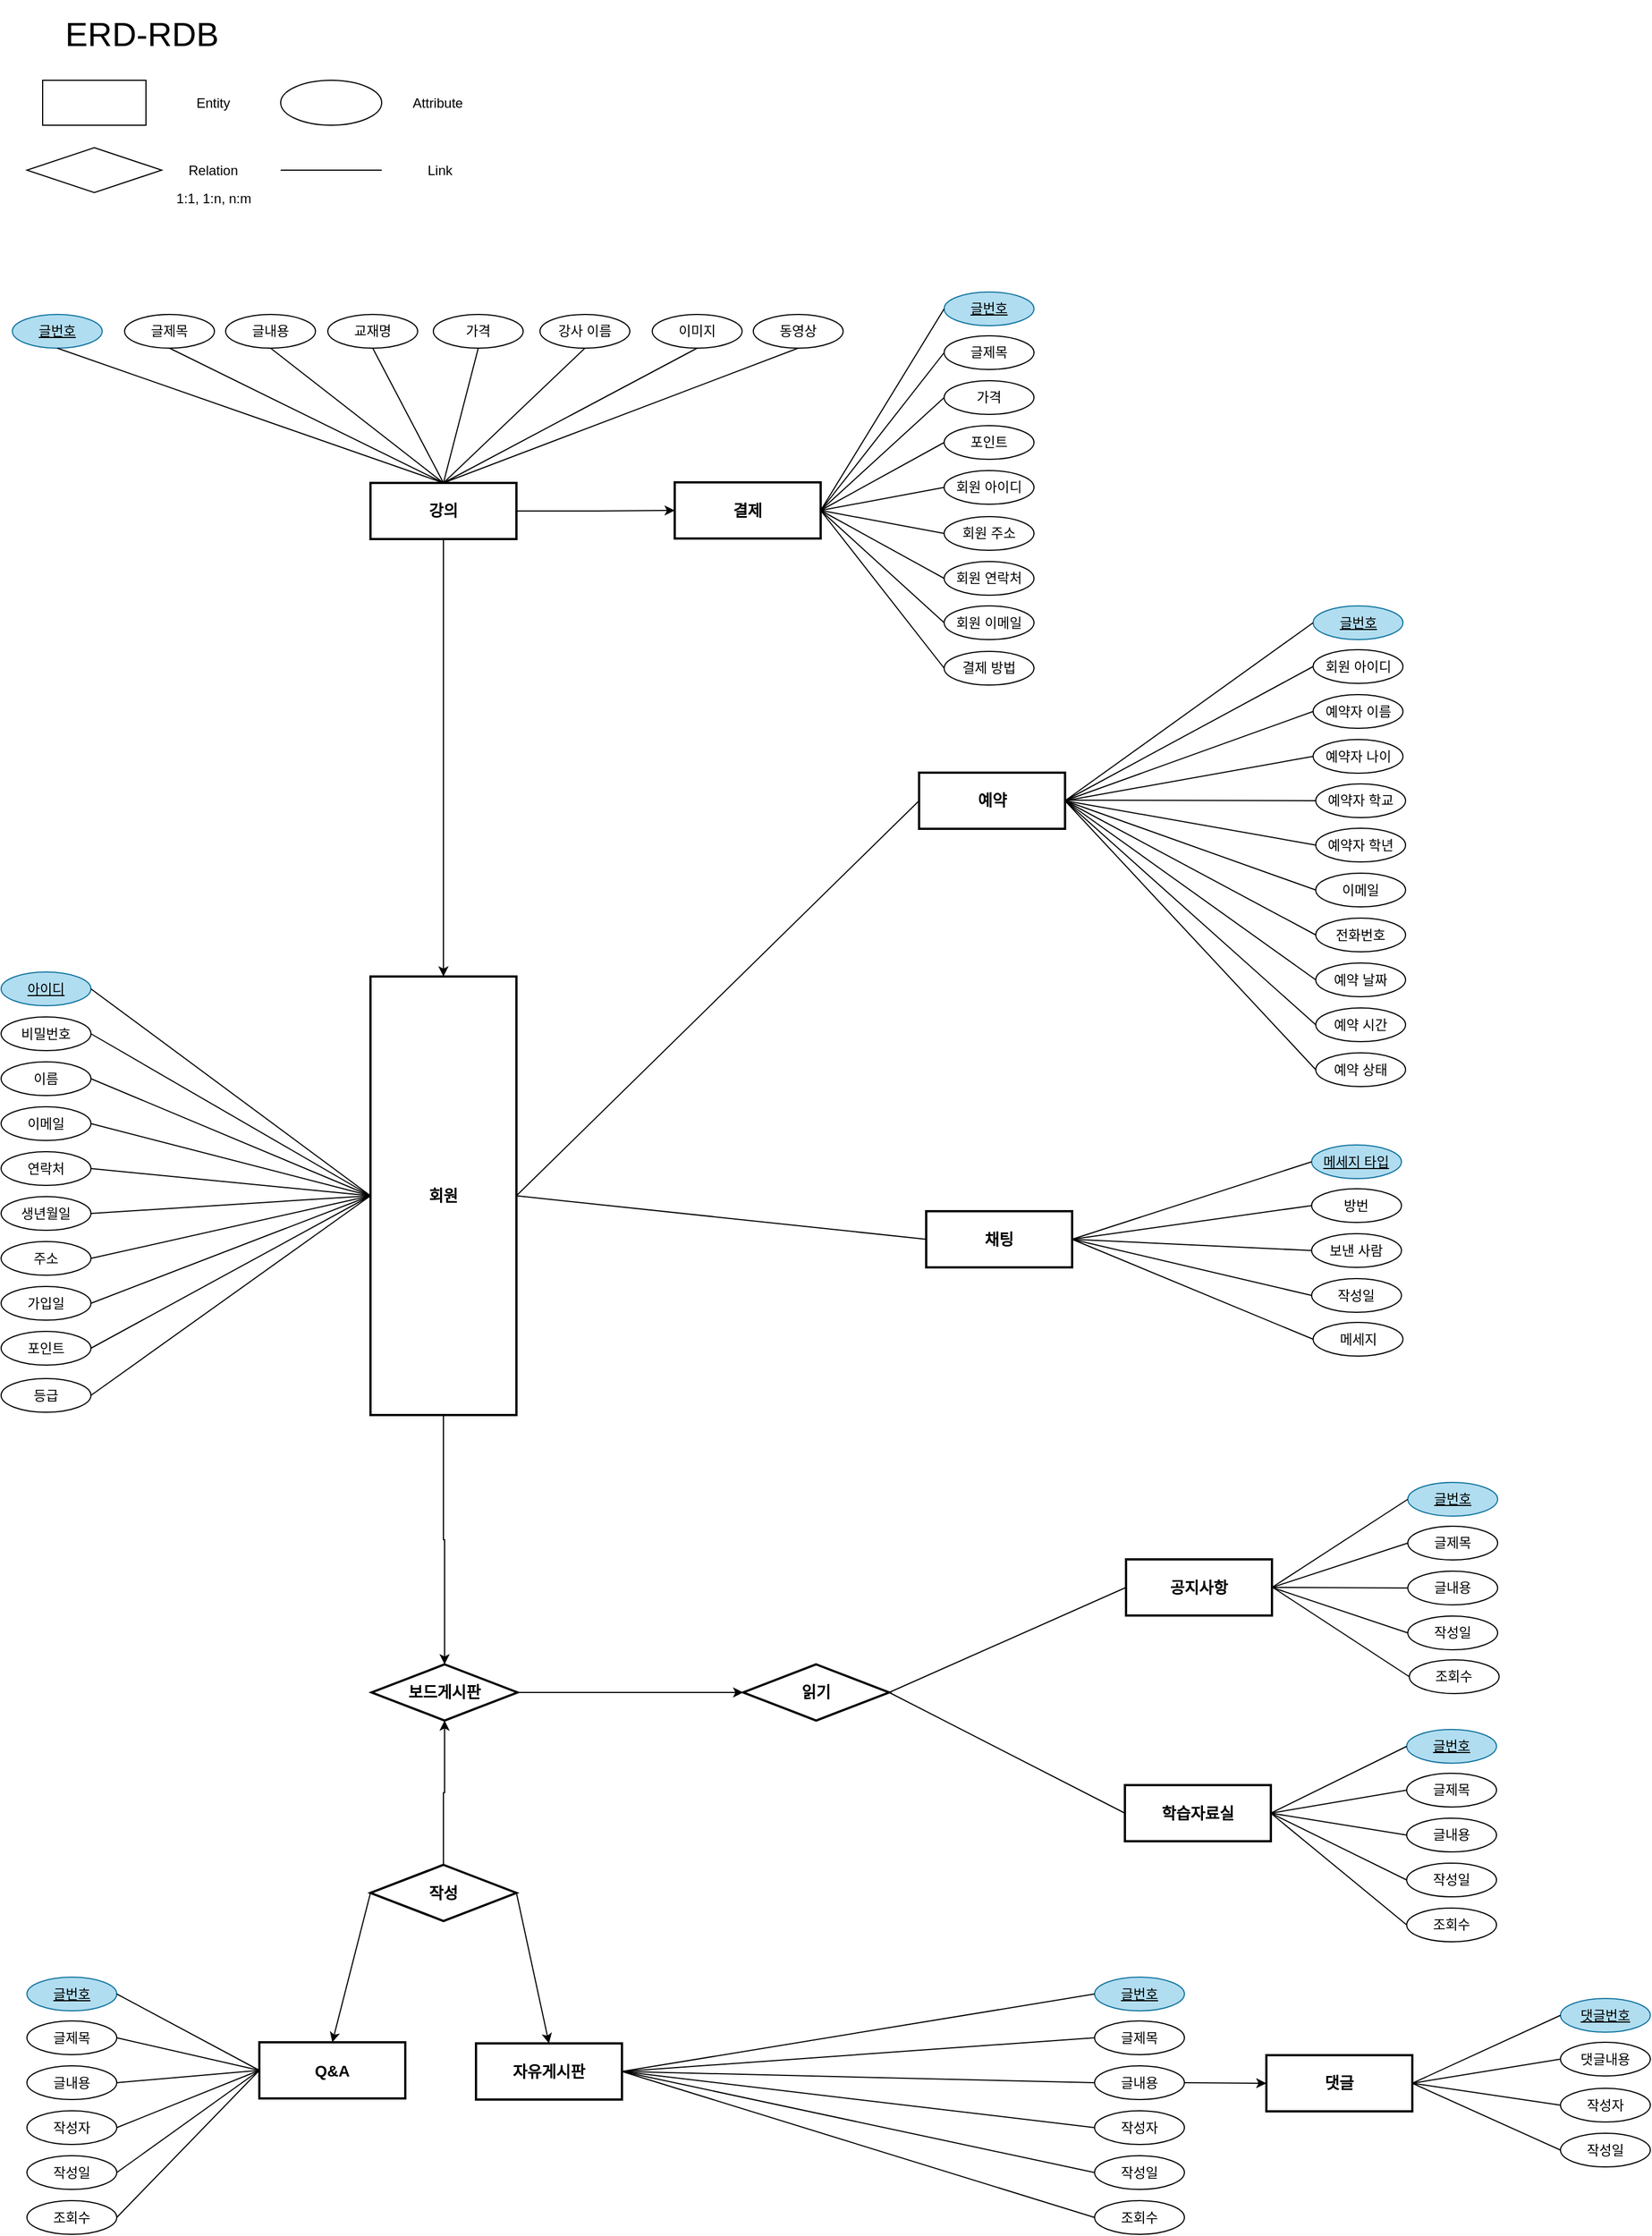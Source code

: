 <mxfile version="22.0.6" type="device">
  <diagram name="페이지-1" id="A_xkYYA6UsEh1Y2IAowk">
    <mxGraphModel dx="5018" dy="1667" grid="1" gridSize="10" guides="1" tooltips="1" connect="1" arrows="1" fold="1" page="1" pageScale="1" pageWidth="827" pageHeight="1169" math="0" shadow="0">
      <root>
        <mxCell id="0" />
        <mxCell id="1" parent="0" />
        <mxCell id="Mj1ySlkvwCl2qYuNJyu4-726" value="&lt;span style=&quot;font-size: 30px;&quot;&gt;ERD-RDB&lt;/span&gt;" style="text;html=1;strokeColor=none;fillColor=none;align=center;verticalAlign=middle;whiteSpace=wrap;rounded=0;fontStyle=0" vertex="1" parent="1">
          <mxGeometry x="-517" y="1110" width="205" height="60" as="geometry" />
        </mxCell>
        <mxCell id="Mj1ySlkvwCl2qYuNJyu4-852" style="edgeStyle=orthogonalEdgeStyle;rounded=0;orthogonalLoop=1;jettySize=auto;html=1;exitX=0.5;exitY=1;exitDx=0;exitDy=0;entryX=0.5;entryY=0;entryDx=0;entryDy=0;" edge="1" parent="1" source="Mj1ySlkvwCl2qYuNJyu4-727" target="Mj1ySlkvwCl2qYuNJyu4-790">
          <mxGeometry relative="1" as="geometry">
            <mxPoint x="-50" y="2160" as="targetPoint" />
          </mxGeometry>
        </mxCell>
        <mxCell id="Mj1ySlkvwCl2qYuNJyu4-727" value="회원" style="rounded=0;whiteSpace=wrap;html=1;fontSize=14;fontStyle=1;strokeWidth=2;" vertex="1" parent="1">
          <mxGeometry x="-211" y="1979.5" width="130" height="390.5" as="geometry" />
        </mxCell>
        <mxCell id="Mj1ySlkvwCl2qYuNJyu4-728" value="" style="rounded=0;whiteSpace=wrap;html=1;" vertex="1" parent="1">
          <mxGeometry x="-503" y="1181.5" width="92" height="40" as="geometry" />
        </mxCell>
        <mxCell id="Mj1ySlkvwCl2qYuNJyu4-729" value="" style="ellipse;whiteSpace=wrap;html=1;" vertex="1" parent="1">
          <mxGeometry x="-291" y="1181.5" width="90" height="40" as="geometry" />
        </mxCell>
        <mxCell id="Mj1ySlkvwCl2qYuNJyu4-730" value="Entity" style="text;html=1;strokeColor=none;fillColor=none;align=center;verticalAlign=middle;whiteSpace=wrap;rounded=0;" vertex="1" parent="1">
          <mxGeometry x="-381" y="1186.5" width="60" height="30" as="geometry" />
        </mxCell>
        <mxCell id="Mj1ySlkvwCl2qYuNJyu4-731" value="Attribute" style="text;html=1;strokeColor=none;fillColor=none;align=center;verticalAlign=middle;whiteSpace=wrap;rounded=0;" vertex="1" parent="1">
          <mxGeometry x="-181.0" y="1186.5" width="60" height="30" as="geometry" />
        </mxCell>
        <mxCell id="Mj1ySlkvwCl2qYuNJyu4-732" value="" style="rhombus;whiteSpace=wrap;html=1;" vertex="1" parent="1">
          <mxGeometry x="-517" y="1241.5" width="120" height="40" as="geometry" />
        </mxCell>
        <mxCell id="Mj1ySlkvwCl2qYuNJyu4-733" value="Relation" style="text;html=1;strokeColor=none;fillColor=none;align=center;verticalAlign=middle;whiteSpace=wrap;rounded=0;" vertex="1" parent="1">
          <mxGeometry x="-381" y="1246.5" width="60" height="30" as="geometry" />
        </mxCell>
        <mxCell id="Mj1ySlkvwCl2qYuNJyu4-734" value="" style="endArrow=none;html=1;rounded=0;" edge="1" parent="1">
          <mxGeometry width="50" height="50" relative="1" as="geometry">
            <mxPoint x="-291" y="1261.5" as="sourcePoint" />
            <mxPoint x="-201.0" y="1261.5" as="targetPoint" />
          </mxGeometry>
        </mxCell>
        <mxCell id="Mj1ySlkvwCl2qYuNJyu4-735" value="Link" style="text;html=1;strokeColor=none;fillColor=none;align=center;verticalAlign=middle;whiteSpace=wrap;rounded=0;" vertex="1" parent="1">
          <mxGeometry x="-179.0" y="1246.5" width="60" height="30" as="geometry" />
        </mxCell>
        <mxCell id="Mj1ySlkvwCl2qYuNJyu4-736" value="아이디" style="ellipse;whiteSpace=wrap;html=1;fontStyle=4;labelBackgroundColor=none;fillColor=#b1ddf0;strokeColor=#10739e;" vertex="1" parent="1">
          <mxGeometry x="-540" y="1975.5" width="80" height="30" as="geometry" />
        </mxCell>
        <mxCell id="Mj1ySlkvwCl2qYuNJyu4-737" value="비밀번호" style="ellipse;whiteSpace=wrap;html=1;" vertex="1" parent="1">
          <mxGeometry x="-540" y="2015.5" width="80" height="30" as="geometry" />
        </mxCell>
        <mxCell id="Mj1ySlkvwCl2qYuNJyu4-738" value="" style="endArrow=none;html=1;rounded=0;exitX=1;exitY=0.5;exitDx=0;exitDy=0;entryX=0;entryY=0.5;entryDx=0;entryDy=0;" edge="1" parent="1" source="Mj1ySlkvwCl2qYuNJyu4-736" target="Mj1ySlkvwCl2qYuNJyu4-727">
          <mxGeometry width="50" height="50" relative="1" as="geometry">
            <mxPoint x="36.27" y="2159.5" as="sourcePoint" />
            <mxPoint x="-93.73" y="2119.5" as="targetPoint" />
          </mxGeometry>
        </mxCell>
        <mxCell id="Mj1ySlkvwCl2qYuNJyu4-739" value="" style="endArrow=none;html=1;rounded=0;exitX=1;exitY=0.5;exitDx=0;exitDy=0;entryX=0;entryY=0.5;entryDx=0;entryDy=0;" edge="1" parent="1" source="Mj1ySlkvwCl2qYuNJyu4-737" target="Mj1ySlkvwCl2qYuNJyu4-727">
          <mxGeometry width="50" height="50" relative="1" as="geometry">
            <mxPoint x="-264.73" y="2209.5" as="sourcePoint" />
            <mxPoint x="-95.0" y="1889.5" as="targetPoint" />
          </mxGeometry>
        </mxCell>
        <mxCell id="Mj1ySlkvwCl2qYuNJyu4-740" value="" style="endArrow=none;html=1;rounded=0;exitX=1;exitY=0.5;exitDx=0;exitDy=0;entryX=0;entryY=0.5;entryDx=0;entryDy=0;" edge="1" parent="1" source="Mj1ySlkvwCl2qYuNJyu4-751" target="Mj1ySlkvwCl2qYuNJyu4-727">
          <mxGeometry width="50" height="50" relative="1" as="geometry">
            <mxPoint x="-455" y="1949.5" as="sourcePoint" />
            <mxPoint x="-185.0" y="1979.5" as="targetPoint" />
          </mxGeometry>
        </mxCell>
        <mxCell id="Mj1ySlkvwCl2qYuNJyu4-741" value="" style="endArrow=none;html=1;rounded=0;exitX=1;exitY=0.5;exitDx=0;exitDy=0;entryX=0;entryY=0.5;entryDx=0;entryDy=0;" edge="1" parent="1" source="Mj1ySlkvwCl2qYuNJyu4-750" target="Mj1ySlkvwCl2qYuNJyu4-727">
          <mxGeometry width="50" height="50" relative="1" as="geometry">
            <mxPoint x="-455" y="1909.5" as="sourcePoint" />
            <mxPoint x="-215" y="2039.5" as="targetPoint" />
          </mxGeometry>
        </mxCell>
        <mxCell id="Mj1ySlkvwCl2qYuNJyu4-742" value="" style="endArrow=none;html=1;rounded=0;exitX=1;exitY=0.5;exitDx=0;exitDy=0;entryX=0;entryY=0.5;entryDx=0;entryDy=0;" edge="1" parent="1" source="Mj1ySlkvwCl2qYuNJyu4-752" target="Mj1ySlkvwCl2qYuNJyu4-727">
          <mxGeometry width="50" height="50" relative="1" as="geometry">
            <mxPoint x="-452.88" y="1995.54" as="sourcePoint" />
            <mxPoint x="-94.0" y="2119.5" as="targetPoint" />
          </mxGeometry>
        </mxCell>
        <mxCell id="Mj1ySlkvwCl2qYuNJyu4-747" value="1:1, 1:n, n:m" style="text;html=1;align=center;verticalAlign=middle;resizable=0;points=[];autosize=1;strokeColor=none;fillColor=none;" vertex="1" parent="1">
          <mxGeometry x="-396" y="1271.5" width="90" height="30" as="geometry" />
        </mxCell>
        <mxCell id="Mj1ySlkvwCl2qYuNJyu4-749" value="공지사항" style="rounded=0;whiteSpace=wrap;html=1;fontSize=14;fontStyle=1;strokeWidth=2;" vertex="1" parent="1">
          <mxGeometry x="462.0" y="2498.5" width="130" height="50" as="geometry" />
        </mxCell>
        <mxCell id="Mj1ySlkvwCl2qYuNJyu4-750" value="이름" style="ellipse;whiteSpace=wrap;html=1;" vertex="1" parent="1">
          <mxGeometry x="-540" y="2055.5" width="80" height="30" as="geometry" />
        </mxCell>
        <mxCell id="Mj1ySlkvwCl2qYuNJyu4-751" value="이메일" style="ellipse;whiteSpace=wrap;html=1;" vertex="1" parent="1">
          <mxGeometry x="-540" y="2095.5" width="80" height="30" as="geometry" />
        </mxCell>
        <mxCell id="Mj1ySlkvwCl2qYuNJyu4-752" value="연락처" style="ellipse;whiteSpace=wrap;html=1;" vertex="1" parent="1">
          <mxGeometry x="-540" y="2135.5" width="80" height="30" as="geometry" />
        </mxCell>
        <mxCell id="Mj1ySlkvwCl2qYuNJyu4-753" value="생년월일" style="ellipse;whiteSpace=wrap;html=1;" vertex="1" parent="1">
          <mxGeometry x="-540" y="2175.5" width="80" height="30" as="geometry" />
        </mxCell>
        <mxCell id="Mj1ySlkvwCl2qYuNJyu4-754" value="주소" style="ellipse;whiteSpace=wrap;html=1;" vertex="1" parent="1">
          <mxGeometry x="-540" y="2215.5" width="80" height="30" as="geometry" />
        </mxCell>
        <mxCell id="Mj1ySlkvwCl2qYuNJyu4-755" value="가입일" style="ellipse;whiteSpace=wrap;html=1;" vertex="1" parent="1">
          <mxGeometry x="-540" y="2255.5" width="80" height="30" as="geometry" />
        </mxCell>
        <mxCell id="Mj1ySlkvwCl2qYuNJyu4-756" value="포인트" style="ellipse;whiteSpace=wrap;html=1;" vertex="1" parent="1">
          <mxGeometry x="-540" y="2295.5" width="80" height="30" as="geometry" />
        </mxCell>
        <mxCell id="Mj1ySlkvwCl2qYuNJyu4-757" value="등급" style="ellipse;whiteSpace=wrap;html=1;" vertex="1" parent="1">
          <mxGeometry x="-540" y="2337.5" width="80" height="30" as="geometry" />
        </mxCell>
        <mxCell id="Mj1ySlkvwCl2qYuNJyu4-758" value="" style="endArrow=none;html=1;rounded=0;exitX=1;exitY=0.5;exitDx=0;exitDy=0;entryX=0;entryY=0.5;entryDx=0;entryDy=0;" edge="1" parent="1" source="Mj1ySlkvwCl2qYuNJyu4-753" target="Mj1ySlkvwCl2qYuNJyu4-727">
          <mxGeometry width="50" height="50" relative="1" as="geometry">
            <mxPoint x="-405" y="1994.5" as="sourcePoint" />
            <mxPoint x="-265" y="2079.5" as="targetPoint" />
          </mxGeometry>
        </mxCell>
        <mxCell id="Mj1ySlkvwCl2qYuNJyu4-759" value="" style="endArrow=none;html=1;rounded=0;exitX=1;exitY=0.5;exitDx=0;exitDy=0;entryX=0;entryY=0.5;entryDx=0;entryDy=0;" edge="1" parent="1" source="Mj1ySlkvwCl2qYuNJyu4-754" target="Mj1ySlkvwCl2qYuNJyu4-727">
          <mxGeometry width="50" height="50" relative="1" as="geometry">
            <mxPoint x="-405" y="2034.5" as="sourcePoint" />
            <mxPoint x="-235" y="2059.5" as="targetPoint" />
          </mxGeometry>
        </mxCell>
        <mxCell id="Mj1ySlkvwCl2qYuNJyu4-760" value="" style="endArrow=none;html=1;rounded=0;exitX=1;exitY=0.5;exitDx=0;exitDy=0;entryX=0;entryY=0.5;entryDx=0;entryDy=0;" edge="1" parent="1" source="Mj1ySlkvwCl2qYuNJyu4-755" target="Mj1ySlkvwCl2qYuNJyu4-727">
          <mxGeometry width="50" height="50" relative="1" as="geometry">
            <mxPoint x="-405" y="2116.5" as="sourcePoint" />
            <mxPoint x="-207.0" y="2054.5" as="targetPoint" />
          </mxGeometry>
        </mxCell>
        <mxCell id="Mj1ySlkvwCl2qYuNJyu4-761" value="" style="endArrow=none;html=1;rounded=0;exitX=1;exitY=0.5;exitDx=0;exitDy=0;entryX=0;entryY=0.5;entryDx=0;entryDy=0;" edge="1" parent="1" source="Mj1ySlkvwCl2qYuNJyu4-756" target="Mj1ySlkvwCl2qYuNJyu4-727">
          <mxGeometry width="50" height="50" relative="1" as="geometry">
            <mxPoint x="-405" y="2154.5" as="sourcePoint" />
            <mxPoint x="-235" y="2089.5" as="targetPoint" />
          </mxGeometry>
        </mxCell>
        <mxCell id="Mj1ySlkvwCl2qYuNJyu4-762" value="" style="endArrow=none;html=1;rounded=0;exitX=1;exitY=0.5;exitDx=0;exitDy=0;entryX=0;entryY=0.5;entryDx=0;entryDy=0;" edge="1" parent="1" source="Mj1ySlkvwCl2qYuNJyu4-757" target="Mj1ySlkvwCl2qYuNJyu4-727">
          <mxGeometry width="50" height="50" relative="1" as="geometry">
            <mxPoint x="-405" y="2194.5" as="sourcePoint" />
            <mxPoint x="-187.0" y="2074.5" as="targetPoint" />
          </mxGeometry>
        </mxCell>
        <mxCell id="Mj1ySlkvwCl2qYuNJyu4-772" value="글번호" style="ellipse;whiteSpace=wrap;html=1;fillColor=#b1ddf0;strokeColor=#10739e;fontStyle=4;" vertex="1" parent="1">
          <mxGeometry x="713.0" y="2430" width="80" height="30" as="geometry" />
        </mxCell>
        <mxCell id="Mj1ySlkvwCl2qYuNJyu4-773" value="글제목" style="ellipse;whiteSpace=wrap;html=1;" vertex="1" parent="1">
          <mxGeometry x="713.0" y="2469" width="80" height="30" as="geometry" />
        </mxCell>
        <mxCell id="Mj1ySlkvwCl2qYuNJyu4-774" value="글내용" style="ellipse;whiteSpace=wrap;html=1;" vertex="1" parent="1">
          <mxGeometry x="713.0" y="2509" width="80" height="30" as="geometry" />
        </mxCell>
        <mxCell id="Mj1ySlkvwCl2qYuNJyu4-775" value="작성일" style="ellipse;whiteSpace=wrap;html=1;" vertex="1" parent="1">
          <mxGeometry x="713.0" y="2549" width="80" height="30" as="geometry" />
        </mxCell>
        <mxCell id="Mj1ySlkvwCl2qYuNJyu4-777" value="자유게시판" style="rounded=0;whiteSpace=wrap;html=1;fontSize=14;fontStyle=1;strokeWidth=2;" vertex="1" parent="1">
          <mxGeometry x="-117.0" y="2929.5" width="130" height="50" as="geometry" />
        </mxCell>
        <mxCell id="Mj1ySlkvwCl2qYuNJyu4-778" value="글번호" style="ellipse;whiteSpace=wrap;html=1;fillColor=#b1ddf0;strokeColor=#10739e;fontStyle=4;" vertex="1" parent="1">
          <mxGeometry x="434.0" y="2870.5" width="80" height="30" as="geometry" />
        </mxCell>
        <mxCell id="Mj1ySlkvwCl2qYuNJyu4-779" value="글제목" style="ellipse;whiteSpace=wrap;html=1;" vertex="1" parent="1">
          <mxGeometry x="434.0" y="2909.5" width="80" height="30" as="geometry" />
        </mxCell>
        <mxCell id="Mj1ySlkvwCl2qYuNJyu4-780" value="글내용" style="ellipse;whiteSpace=wrap;html=1;" vertex="1" parent="1">
          <mxGeometry x="434.0" y="2949.5" width="80" height="30" as="geometry" />
        </mxCell>
        <mxCell id="Mj1ySlkvwCl2qYuNJyu4-781" value="작성자" style="ellipse;whiteSpace=wrap;html=1;" vertex="1" parent="1">
          <mxGeometry x="434.0" y="2989.5" width="80" height="30" as="geometry" />
        </mxCell>
        <mxCell id="Mj1ySlkvwCl2qYuNJyu4-782" value="작성일" style="ellipse;whiteSpace=wrap;html=1;" vertex="1" parent="1">
          <mxGeometry x="434.0" y="3029.5" width="80" height="30" as="geometry" />
        </mxCell>
        <mxCell id="Mj1ySlkvwCl2qYuNJyu4-783" value="조회수" style="ellipse;whiteSpace=wrap;html=1;" vertex="1" parent="1">
          <mxGeometry x="434.0" y="3069.5" width="80" height="30" as="geometry" />
        </mxCell>
        <mxCell id="Mj1ySlkvwCl2qYuNJyu4-784" value="" style="endArrow=none;html=1;rounded=0;exitX=0;exitY=0.5;exitDx=0;exitDy=0;entryX=1;entryY=0.5;entryDx=0;entryDy=0;" edge="1" parent="1" source="Mj1ySlkvwCl2qYuNJyu4-778" target="Mj1ySlkvwCl2qYuNJyu4-777">
          <mxGeometry width="50" height="50" relative="1" as="geometry">
            <mxPoint x="497.5" y="3012.5" as="sourcePoint" />
            <mxPoint x="341.5" y="2932.5" as="targetPoint" />
          </mxGeometry>
        </mxCell>
        <mxCell id="Mj1ySlkvwCl2qYuNJyu4-785" value="" style="endArrow=none;html=1;rounded=0;exitX=0;exitY=0.5;exitDx=0;exitDy=0;entryX=1;entryY=0.5;entryDx=0;entryDy=0;" edge="1" parent="1" source="Mj1ySlkvwCl2qYuNJyu4-779" target="Mj1ySlkvwCl2qYuNJyu4-777">
          <mxGeometry width="50" height="50" relative="1" as="geometry">
            <mxPoint x="497.5" y="3126.5" as="sourcePoint" />
            <mxPoint x="403.5" y="3242.5" as="targetPoint" />
          </mxGeometry>
        </mxCell>
        <mxCell id="Mj1ySlkvwCl2qYuNJyu4-786" value="" style="endArrow=none;html=1;rounded=0;exitX=0;exitY=0.5;exitDx=0;exitDy=0;entryX=1;entryY=0.5;entryDx=0;entryDy=0;" edge="1" parent="1" source="Mj1ySlkvwCl2qYuNJyu4-780" target="Mj1ySlkvwCl2qYuNJyu4-777">
          <mxGeometry width="50" height="50" relative="1" as="geometry">
            <mxPoint x="497.5" y="3165.5" as="sourcePoint" />
            <mxPoint x="393.5" y="3222.5" as="targetPoint" />
          </mxGeometry>
        </mxCell>
        <mxCell id="Mj1ySlkvwCl2qYuNJyu4-787" value="" style="endArrow=none;html=1;rounded=0;exitX=0;exitY=0.5;exitDx=0;exitDy=0;entryX=1;entryY=0.5;entryDx=0;entryDy=0;" edge="1" parent="1" source="Mj1ySlkvwCl2qYuNJyu4-781" target="Mj1ySlkvwCl2qYuNJyu4-777">
          <mxGeometry width="50" height="50" relative="1" as="geometry">
            <mxPoint x="497.5" y="3205.5" as="sourcePoint" />
            <mxPoint x="389.5" y="3226.5" as="targetPoint" />
          </mxGeometry>
        </mxCell>
        <mxCell id="Mj1ySlkvwCl2qYuNJyu4-788" value="" style="endArrow=none;html=1;rounded=0;exitX=0;exitY=0.5;exitDx=0;exitDy=0;entryX=1;entryY=0.5;entryDx=0;entryDy=0;" edge="1" parent="1" source="Mj1ySlkvwCl2qYuNJyu4-782" target="Mj1ySlkvwCl2qYuNJyu4-777">
          <mxGeometry width="50" height="50" relative="1" as="geometry">
            <mxPoint x="497.5" y="3245.5" as="sourcePoint" />
            <mxPoint x="413.5" y="3242.5" as="targetPoint" />
          </mxGeometry>
        </mxCell>
        <mxCell id="Mj1ySlkvwCl2qYuNJyu4-789" value="" style="endArrow=none;html=1;rounded=0;exitX=0;exitY=0.5;exitDx=0;exitDy=0;entryX=1;entryY=0.5;entryDx=0;entryDy=0;" edge="1" parent="1" source="Mj1ySlkvwCl2qYuNJyu4-783" target="Mj1ySlkvwCl2qYuNJyu4-777">
          <mxGeometry width="50" height="50" relative="1" as="geometry">
            <mxPoint x="497.5" y="3285.5" as="sourcePoint" />
            <mxPoint x="389.5" y="3262.5" as="targetPoint" />
          </mxGeometry>
        </mxCell>
        <mxCell id="Mj1ySlkvwCl2qYuNJyu4-859" style="edgeStyle=orthogonalEdgeStyle;rounded=0;orthogonalLoop=1;jettySize=auto;html=1;exitX=1;exitY=0.5;exitDx=0;exitDy=0;entryX=0;entryY=0.5;entryDx=0;entryDy=0;" edge="1" parent="1" source="Mj1ySlkvwCl2qYuNJyu4-790" target="Mj1ySlkvwCl2qYuNJyu4-854">
          <mxGeometry relative="1" as="geometry" />
        </mxCell>
        <mxCell id="Mj1ySlkvwCl2qYuNJyu4-790" value="보드게시판" style="rhombus;whiteSpace=wrap;html=1;fontSize=14;fontStyle=1;strokeWidth=2;" vertex="1" parent="1">
          <mxGeometry x="-210.0" y="2592" width="130" height="50" as="geometry" />
        </mxCell>
        <mxCell id="Mj1ySlkvwCl2qYuNJyu4-791" value="" style="endArrow=none;html=1;rounded=0;exitX=0;exitY=0.5;exitDx=0;exitDy=0;entryX=1;entryY=0.5;entryDx=0;entryDy=0;" edge="1" parent="1" source="Mj1ySlkvwCl2qYuNJyu4-772" target="Mj1ySlkvwCl2qYuNJyu4-749">
          <mxGeometry width="50" height="50" relative="1" as="geometry">
            <mxPoint x="498.0" y="2403.5" as="sourcePoint" />
            <mxPoint x="634.0" y="2483.5" as="targetPoint" />
          </mxGeometry>
        </mxCell>
        <mxCell id="Mj1ySlkvwCl2qYuNJyu4-792" value="" style="endArrow=none;html=1;rounded=0;exitX=0;exitY=0.5;exitDx=0;exitDy=0;entryX=1;entryY=0.5;entryDx=0;entryDy=0;" edge="1" parent="1" source="Mj1ySlkvwCl2qYuNJyu4-773" target="Mj1ySlkvwCl2qYuNJyu4-749">
          <mxGeometry width="50" height="50" relative="1" as="geometry">
            <mxPoint x="723.0" y="2474.5" as="sourcePoint" />
            <mxPoint x="624.0" y="2533.5" as="targetPoint" />
          </mxGeometry>
        </mxCell>
        <mxCell id="Mj1ySlkvwCl2qYuNJyu4-793" value="" style="endArrow=none;html=1;rounded=0;exitX=0;exitY=0.5;exitDx=0;exitDy=0;entryX=1;entryY=0.5;entryDx=0;entryDy=0;" edge="1" parent="1" source="Mj1ySlkvwCl2qYuNJyu4-774" target="Mj1ySlkvwCl2qYuNJyu4-749">
          <mxGeometry width="50" height="50" relative="1" as="geometry">
            <mxPoint x="723.0" y="2513.5" as="sourcePoint" />
            <mxPoint x="602.0" y="2533.5" as="targetPoint" />
          </mxGeometry>
        </mxCell>
        <mxCell id="Mj1ySlkvwCl2qYuNJyu4-794" value="" style="endArrow=none;html=1;rounded=0;exitX=0;exitY=0.5;exitDx=0;exitDy=0;entryX=1;entryY=0.5;entryDx=0;entryDy=0;" edge="1" parent="1" source="Mj1ySlkvwCl2qYuNJyu4-775" target="Mj1ySlkvwCl2qYuNJyu4-749">
          <mxGeometry width="50" height="50" relative="1" as="geometry">
            <mxPoint x="723.0" y="2553.5" as="sourcePoint" />
            <mxPoint x="602.0" y="2533.5" as="targetPoint" />
          </mxGeometry>
        </mxCell>
        <mxCell id="Mj1ySlkvwCl2qYuNJyu4-795" value="글번호" style="ellipse;whiteSpace=wrap;html=1;fillColor=#b1ddf0;strokeColor=#10739e;fontStyle=4;" vertex="1" parent="1">
          <mxGeometry x="-517" y="2870.5" width="80" height="30" as="geometry" />
        </mxCell>
        <mxCell id="Mj1ySlkvwCl2qYuNJyu4-796" value="" style="endArrow=none;html=1;rounded=0;exitX=1;exitY=0.5;exitDx=0;exitDy=0;entryX=0;entryY=0.5;entryDx=0;entryDy=0;" edge="1" parent="1" source="Mj1ySlkvwCl2qYuNJyu4-795" target="Mj1ySlkvwCl2qYuNJyu4-816">
          <mxGeometry width="50" height="50" relative="1" as="geometry">
            <mxPoint x="-72.23" y="2906.5" as="sourcePoint" />
            <mxPoint x="-312" y="2990" as="targetPoint" />
          </mxGeometry>
        </mxCell>
        <mxCell id="Mj1ySlkvwCl2qYuNJyu4-797" value="" style="endArrow=none;html=1;rounded=0;exitX=1;exitY=0.5;exitDx=0;exitDy=0;entryX=0;entryY=0.5;entryDx=0;entryDy=0;" edge="1" parent="1" source="Mj1ySlkvwCl2qYuNJyu4-801" target="Mj1ySlkvwCl2qYuNJyu4-816">
          <mxGeometry width="50" height="50" relative="1" as="geometry">
            <mxPoint x="-551" y="2693.5" as="sourcePoint" />
            <mxPoint x="-312" y="2990" as="targetPoint" />
          </mxGeometry>
        </mxCell>
        <mxCell id="Mj1ySlkvwCl2qYuNJyu4-798" value="" style="endArrow=none;html=1;rounded=0;exitX=1;exitY=0.5;exitDx=0;exitDy=0;entryX=0;entryY=0.5;entryDx=0;entryDy=0;" edge="1" parent="1" source="Mj1ySlkvwCl2qYuNJyu4-805" target="Mj1ySlkvwCl2qYuNJyu4-816">
          <mxGeometry width="50" height="50" relative="1" as="geometry">
            <mxPoint x="-551" y="2773.5" as="sourcePoint" />
            <mxPoint x="-312" y="2990" as="targetPoint" />
          </mxGeometry>
        </mxCell>
        <mxCell id="Mj1ySlkvwCl2qYuNJyu4-799" value="" style="endArrow=none;html=1;rounded=0;exitX=1;exitY=0.5;exitDx=0;exitDy=0;entryX=0;entryY=0.5;entryDx=0;entryDy=0;" edge="1" parent="1" source="Mj1ySlkvwCl2qYuNJyu4-803" target="Mj1ySlkvwCl2qYuNJyu4-816">
          <mxGeometry width="50" height="50" relative="1" as="geometry">
            <mxPoint x="-551" y="2736.5" as="sourcePoint" />
            <mxPoint x="-312" y="2990" as="targetPoint" />
          </mxGeometry>
        </mxCell>
        <mxCell id="Mj1ySlkvwCl2qYuNJyu4-800" value="" style="endArrow=none;html=1;rounded=0;exitX=0.5;exitY=0;exitDx=0;exitDy=0;" edge="1" parent="1" target="Mj1ySlkvwCl2qYuNJyu4-801">
          <mxGeometry width="50" height="50" relative="1" as="geometry">
            <mxPoint x="-478" y="2919.5" as="sourcePoint" />
            <mxPoint x="-129.23" y="3092.5" as="targetPoint" />
          </mxGeometry>
        </mxCell>
        <mxCell id="Mj1ySlkvwCl2qYuNJyu4-801" value="글제목" style="ellipse;whiteSpace=wrap;html=1;" vertex="1" parent="1">
          <mxGeometry x="-517" y="2909.5" width="80" height="30" as="geometry" />
        </mxCell>
        <mxCell id="Mj1ySlkvwCl2qYuNJyu4-802" value="" style="endArrow=none;html=1;rounded=0;exitX=0.5;exitY=0;exitDx=0;exitDy=0;" edge="1" parent="1" target="Mj1ySlkvwCl2qYuNJyu4-803">
          <mxGeometry width="50" height="50" relative="1" as="geometry">
            <mxPoint x="-478" y="2962.5" as="sourcePoint" />
            <mxPoint x="-129.23" y="3092.5" as="targetPoint" />
          </mxGeometry>
        </mxCell>
        <mxCell id="Mj1ySlkvwCl2qYuNJyu4-803" value="글내용" style="ellipse;whiteSpace=wrap;html=1;" vertex="1" parent="1">
          <mxGeometry x="-517" y="2949.5" width="80" height="30" as="geometry" />
        </mxCell>
        <mxCell id="Mj1ySlkvwCl2qYuNJyu4-804" value="" style="endArrow=none;html=1;rounded=0;exitX=0.5;exitY=0;exitDx=0;exitDy=0;" edge="1" parent="1" target="Mj1ySlkvwCl2qYuNJyu4-805">
          <mxGeometry width="50" height="50" relative="1" as="geometry">
            <mxPoint x="-478" y="2999.5" as="sourcePoint" />
            <mxPoint x="-129.23" y="3092.5" as="targetPoint" />
          </mxGeometry>
        </mxCell>
        <mxCell id="Mj1ySlkvwCl2qYuNJyu4-805" value="작성자" style="ellipse;whiteSpace=wrap;html=1;" vertex="1" parent="1">
          <mxGeometry x="-517" y="2989.5" width="80" height="30" as="geometry" />
        </mxCell>
        <mxCell id="Mj1ySlkvwCl2qYuNJyu4-806" value="작성일" style="ellipse;whiteSpace=wrap;html=1;" vertex="1" parent="1">
          <mxGeometry x="-517" y="3029.5" width="80" height="30" as="geometry" />
        </mxCell>
        <mxCell id="Mj1ySlkvwCl2qYuNJyu4-807" value="학습자료실" style="rounded=0;whiteSpace=wrap;html=1;fontSize=14;fontStyle=1;strokeWidth=2;" vertex="1" parent="1">
          <mxGeometry x="461.0" y="2699.5" width="130" height="50" as="geometry" />
        </mxCell>
        <mxCell id="Mj1ySlkvwCl2qYuNJyu4-808" value="글번호" style="ellipse;whiteSpace=wrap;html=1;fillColor=#b1ddf0;strokeColor=#10739e;fontStyle=4;" vertex="1" parent="1">
          <mxGeometry x="712.0" y="2650" width="80" height="30" as="geometry" />
        </mxCell>
        <mxCell id="Mj1ySlkvwCl2qYuNJyu4-809" value="글제목" style="ellipse;whiteSpace=wrap;html=1;" vertex="1" parent="1">
          <mxGeometry x="712.0" y="2689" width="80" height="30" as="geometry" />
        </mxCell>
        <mxCell id="Mj1ySlkvwCl2qYuNJyu4-810" value="글내용" style="ellipse;whiteSpace=wrap;html=1;" vertex="1" parent="1">
          <mxGeometry x="712.0" y="2729" width="80" height="30" as="geometry" />
        </mxCell>
        <mxCell id="Mj1ySlkvwCl2qYuNJyu4-811" value="작성일" style="ellipse;whiteSpace=wrap;html=1;" vertex="1" parent="1">
          <mxGeometry x="712.0" y="2769" width="80" height="30" as="geometry" />
        </mxCell>
        <mxCell id="Mj1ySlkvwCl2qYuNJyu4-812" value="" style="endArrow=none;html=1;rounded=0;exitX=0;exitY=0.5;exitDx=0;exitDy=0;entryX=1;entryY=0.5;entryDx=0;entryDy=0;" edge="1" parent="1" source="Mj1ySlkvwCl2qYuNJyu4-808" target="Mj1ySlkvwCl2qYuNJyu4-807">
          <mxGeometry width="50" height="50" relative="1" as="geometry">
            <mxPoint x="497.0" y="2604.5" as="sourcePoint" />
            <mxPoint x="633.0" y="2684.5" as="targetPoint" />
          </mxGeometry>
        </mxCell>
        <mxCell id="Mj1ySlkvwCl2qYuNJyu4-813" value="" style="endArrow=none;html=1;rounded=0;exitX=0;exitY=0.5;exitDx=0;exitDy=0;entryX=1;entryY=0.5;entryDx=0;entryDy=0;" edge="1" parent="1" source="Mj1ySlkvwCl2qYuNJyu4-809" target="Mj1ySlkvwCl2qYuNJyu4-807">
          <mxGeometry width="50" height="50" relative="1" as="geometry">
            <mxPoint x="722.0" y="2675.5" as="sourcePoint" />
            <mxPoint x="623.0" y="2734.5" as="targetPoint" />
          </mxGeometry>
        </mxCell>
        <mxCell id="Mj1ySlkvwCl2qYuNJyu4-814" value="" style="endArrow=none;html=1;rounded=0;exitX=0;exitY=0.5;exitDx=0;exitDy=0;entryX=1;entryY=0.5;entryDx=0;entryDy=0;" edge="1" parent="1" source="Mj1ySlkvwCl2qYuNJyu4-810" target="Mj1ySlkvwCl2qYuNJyu4-807">
          <mxGeometry width="50" height="50" relative="1" as="geometry">
            <mxPoint x="722.0" y="2714.5" as="sourcePoint" />
            <mxPoint x="601.0" y="2734.5" as="targetPoint" />
          </mxGeometry>
        </mxCell>
        <mxCell id="Mj1ySlkvwCl2qYuNJyu4-815" value="" style="endArrow=none;html=1;rounded=0;exitX=0;exitY=0.5;exitDx=0;exitDy=0;entryX=1;entryY=0.5;entryDx=0;entryDy=0;" edge="1" parent="1" source="Mj1ySlkvwCl2qYuNJyu4-811" target="Mj1ySlkvwCl2qYuNJyu4-807">
          <mxGeometry width="50" height="50" relative="1" as="geometry">
            <mxPoint x="722.0" y="2754.5" as="sourcePoint" />
            <mxPoint x="601.0" y="2734.5" as="targetPoint" />
          </mxGeometry>
        </mxCell>
        <mxCell id="Mj1ySlkvwCl2qYuNJyu4-816" value="Q&amp;amp;A" style="rounded=0;whiteSpace=wrap;html=1;fontSize=14;fontStyle=1;strokeWidth=2;" vertex="1" parent="1">
          <mxGeometry x="-310" y="2928.5" width="130" height="50" as="geometry" />
        </mxCell>
        <mxCell id="Mj1ySlkvwCl2qYuNJyu4-907" style="edgeStyle=orthogonalEdgeStyle;rounded=0;orthogonalLoop=1;jettySize=auto;html=1;exitX=0.5;exitY=0;exitDx=0;exitDy=0;entryX=0.5;entryY=1;entryDx=0;entryDy=0;" edge="1" parent="1" source="Mj1ySlkvwCl2qYuNJyu4-828" target="Mj1ySlkvwCl2qYuNJyu4-790">
          <mxGeometry relative="1" as="geometry" />
        </mxCell>
        <mxCell id="Mj1ySlkvwCl2qYuNJyu4-828" value="작성" style="rhombus;whiteSpace=wrap;html=1;fontSize=14;fontStyle=1;strokeWidth=2;" vertex="1" parent="1">
          <mxGeometry x="-211.0" y="2770.5" width="130" height="50" as="geometry" />
        </mxCell>
        <mxCell id="Mj1ySlkvwCl2qYuNJyu4-829" value="조회수" style="ellipse;whiteSpace=wrap;html=1;" vertex="1" parent="1">
          <mxGeometry x="714.33" y="2588" width="80" height="30" as="geometry" />
        </mxCell>
        <mxCell id="Mj1ySlkvwCl2qYuNJyu4-830" value="" style="endArrow=none;html=1;rounded=0;exitX=0;exitY=0.5;exitDx=0;exitDy=0;" edge="1" parent="1" source="Mj1ySlkvwCl2qYuNJyu4-829">
          <mxGeometry width="50" height="50" relative="1" as="geometry">
            <mxPoint x="723.33" y="2597.5" as="sourcePoint" />
            <mxPoint x="592.0" y="2523" as="targetPoint" />
          </mxGeometry>
        </mxCell>
        <mxCell id="Mj1ySlkvwCl2qYuNJyu4-831" value="조회수" style="ellipse;whiteSpace=wrap;html=1;" vertex="1" parent="1">
          <mxGeometry x="-517" y="3069.5" width="80" height="30" as="geometry" />
        </mxCell>
        <mxCell id="Mj1ySlkvwCl2qYuNJyu4-832" value="댓글" style="rounded=0;whiteSpace=wrap;html=1;fontSize=14;fontStyle=1;strokeWidth=2;" vertex="1" parent="1">
          <mxGeometry x="587.0" y="2940" width="130" height="50" as="geometry" />
        </mxCell>
        <mxCell id="Mj1ySlkvwCl2qYuNJyu4-833" value="댓글번호" style="ellipse;whiteSpace=wrap;html=1;fillColor=#b1ddf0;strokeColor=#10739e;fontStyle=4;" vertex="1" parent="1">
          <mxGeometry x="849.0" y="2889.5" width="80" height="30" as="geometry" />
        </mxCell>
        <mxCell id="Mj1ySlkvwCl2qYuNJyu4-834" value="댓글내용" style="ellipse;whiteSpace=wrap;html=1;" vertex="1" parent="1">
          <mxGeometry x="849.0" y="2928.5" width="80" height="30" as="geometry" />
        </mxCell>
        <mxCell id="Mj1ySlkvwCl2qYuNJyu4-835" value="작성자" style="ellipse;whiteSpace=wrap;html=1;" vertex="1" parent="1">
          <mxGeometry x="849.0" y="2969.5" width="80" height="30" as="geometry" />
        </mxCell>
        <mxCell id="Mj1ySlkvwCl2qYuNJyu4-836" value="작성일" style="ellipse;whiteSpace=wrap;html=1;" vertex="1" parent="1">
          <mxGeometry x="849.0" y="3009.5" width="80" height="30" as="geometry" />
        </mxCell>
        <mxCell id="Mj1ySlkvwCl2qYuNJyu4-837" value="" style="endArrow=none;html=1;rounded=0;exitX=0;exitY=0.5;exitDx=0;exitDy=0;entryX=1;entryY=0.5;entryDx=0;entryDy=0;" edge="1" parent="1" source="Mj1ySlkvwCl2qYuNJyu4-833" target="Mj1ySlkvwCl2qYuNJyu4-832">
          <mxGeometry width="50" height="50" relative="1" as="geometry">
            <mxPoint x="970.5" y="3031.5" as="sourcePoint" />
            <mxPoint x="717.0" y="3004" as="targetPoint" />
          </mxGeometry>
        </mxCell>
        <mxCell id="Mj1ySlkvwCl2qYuNJyu4-838" value="" style="endArrow=none;html=1;rounded=0;exitX=0;exitY=0.5;exitDx=0;exitDy=0;entryX=1;entryY=0.5;entryDx=0;entryDy=0;" edge="1" parent="1" source="Mj1ySlkvwCl2qYuNJyu4-834" target="Mj1ySlkvwCl2qYuNJyu4-832">
          <mxGeometry width="50" height="50" relative="1" as="geometry">
            <mxPoint x="970.5" y="3145.5" as="sourcePoint" />
            <mxPoint x="717.0" y="3004" as="targetPoint" />
          </mxGeometry>
        </mxCell>
        <mxCell id="Mj1ySlkvwCl2qYuNJyu4-839" value="" style="endArrow=none;html=1;rounded=0;exitX=0;exitY=0.5;exitDx=0;exitDy=0;entryX=1;entryY=0.5;entryDx=0;entryDy=0;" edge="1" parent="1" source="Mj1ySlkvwCl2qYuNJyu4-835" target="Mj1ySlkvwCl2qYuNJyu4-832">
          <mxGeometry width="50" height="50" relative="1" as="geometry">
            <mxPoint x="970.5" y="3185.5" as="sourcePoint" />
            <mxPoint x="862.5" y="3206.5" as="targetPoint" />
          </mxGeometry>
        </mxCell>
        <mxCell id="Mj1ySlkvwCl2qYuNJyu4-840" value="" style="endArrow=none;html=1;rounded=0;exitX=0;exitY=0.5;exitDx=0;exitDy=0;entryX=1;entryY=0.5;entryDx=0;entryDy=0;" edge="1" parent="1" source="Mj1ySlkvwCl2qYuNJyu4-836" target="Mj1ySlkvwCl2qYuNJyu4-832">
          <mxGeometry width="50" height="50" relative="1" as="geometry">
            <mxPoint x="970.5" y="3225.5" as="sourcePoint" />
            <mxPoint x="886.5" y="3222.5" as="targetPoint" />
          </mxGeometry>
        </mxCell>
        <mxCell id="Mj1ySlkvwCl2qYuNJyu4-841" value="조회수" style="ellipse;whiteSpace=wrap;html=1;" vertex="1" parent="1">
          <mxGeometry x="712.0" y="2809" width="80" height="30" as="geometry" />
        </mxCell>
        <mxCell id="Mj1ySlkvwCl2qYuNJyu4-842" value="" style="endArrow=none;html=1;rounded=0;exitX=0;exitY=0.5;exitDx=0;exitDy=0;entryX=1;entryY=0.5;entryDx=0;entryDy=0;" edge="1" parent="1" source="Mj1ySlkvwCl2qYuNJyu4-841" target="Mj1ySlkvwCl2qYuNJyu4-807">
          <mxGeometry width="50" height="50" relative="1" as="geometry">
            <mxPoint x="722.0" y="2794.5" as="sourcePoint" />
            <mxPoint x="591.0" y="2765" as="targetPoint" />
          </mxGeometry>
        </mxCell>
        <mxCell id="Mj1ySlkvwCl2qYuNJyu4-846" value="" style="endArrow=none;html=1;rounded=0;exitX=1;exitY=0.5;exitDx=0;exitDy=0;entryX=0;entryY=0.5;entryDx=0;entryDy=0;" edge="1" parent="1" source="Mj1ySlkvwCl2qYuNJyu4-806" target="Mj1ySlkvwCl2qYuNJyu4-816">
          <mxGeometry width="50" height="50" relative="1" as="geometry">
            <mxPoint x="-413" y="3049" as="sourcePoint" />
            <mxPoint x="-272" y="2994" as="targetPoint" />
          </mxGeometry>
        </mxCell>
        <mxCell id="Mj1ySlkvwCl2qYuNJyu4-847" value="" style="endArrow=none;html=1;rounded=0;exitX=1;exitY=0.5;exitDx=0;exitDy=0;entryX=0;entryY=0.5;entryDx=0;entryDy=0;" edge="1" parent="1" source="Mj1ySlkvwCl2qYuNJyu4-831" target="Mj1ySlkvwCl2qYuNJyu4-816">
          <mxGeometry width="50" height="50" relative="1" as="geometry">
            <mxPoint x="-413" y="3089" as="sourcePoint" />
            <mxPoint x="-272" y="2994" as="targetPoint" />
          </mxGeometry>
        </mxCell>
        <mxCell id="Mj1ySlkvwCl2qYuNJyu4-848" value="" style="endArrow=classic;html=1;rounded=0;exitX=1;exitY=0.5;exitDx=0;exitDy=0;entryX=0;entryY=0.5;entryDx=0;entryDy=0;" edge="1" parent="1" source="Mj1ySlkvwCl2qYuNJyu4-780" target="Mj1ySlkvwCl2qYuNJyu4-832">
          <mxGeometry width="50" height="50" relative="1" as="geometry">
            <mxPoint x="465.0" y="2496" as="sourcePoint" />
            <mxPoint x="698.0" y="2596" as="targetPoint" />
          </mxGeometry>
        </mxCell>
        <mxCell id="Mj1ySlkvwCl2qYuNJyu4-850" value="" style="endArrow=classic;html=1;rounded=0;entryX=0.5;entryY=0;entryDx=0;entryDy=0;exitX=1;exitY=0.5;exitDx=0;exitDy=0;" edge="1" parent="1" source="Mj1ySlkvwCl2qYuNJyu4-828" target="Mj1ySlkvwCl2qYuNJyu4-777">
          <mxGeometry width="50" height="50" relative="1" as="geometry">
            <mxPoint x="-63.0" y="3101" as="sourcePoint" />
            <mxPoint x="-11.0" y="2970" as="targetPoint" />
            <Array as="points" />
          </mxGeometry>
        </mxCell>
        <mxCell id="Mj1ySlkvwCl2qYuNJyu4-851" value="" style="endArrow=classic;html=1;rounded=0;entryX=0.5;entryY=0;entryDx=0;entryDy=0;exitX=0;exitY=0.5;exitDx=0;exitDy=0;" edge="1" parent="1" source="Mj1ySlkvwCl2qYuNJyu4-828" target="Mj1ySlkvwCl2qYuNJyu4-816">
          <mxGeometry width="50" height="50" relative="1" as="geometry">
            <mxPoint x="-116" y="3029.5" as="sourcePoint" />
            <mxPoint x="-46.0" y="3029.5" as="targetPoint" />
            <Array as="points" />
          </mxGeometry>
        </mxCell>
        <mxCell id="Mj1ySlkvwCl2qYuNJyu4-854" value="읽기" style="rhombus;whiteSpace=wrap;html=1;fontSize=14;fontStyle=1;strokeWidth=2;" vertex="1" parent="1">
          <mxGeometry x="121.0" y="2592" width="130" height="50" as="geometry" />
        </mxCell>
        <mxCell id="Mj1ySlkvwCl2qYuNJyu4-857" value="" style="endArrow=none;html=1;rounded=0;exitX=0;exitY=0.5;exitDx=0;exitDy=0;entryX=1;entryY=0.5;entryDx=0;entryDy=0;" edge="1" parent="1" source="Mj1ySlkvwCl2qYuNJyu4-749" target="Mj1ySlkvwCl2qYuNJyu4-854">
          <mxGeometry width="50" height="50" relative="1" as="geometry">
            <mxPoint x="251" y="2481" as="sourcePoint" />
            <mxPoint x="-170" y="2550" as="targetPoint" />
          </mxGeometry>
        </mxCell>
        <mxCell id="Mj1ySlkvwCl2qYuNJyu4-858" value="" style="endArrow=none;html=1;rounded=0;exitX=0;exitY=0.5;exitDx=0;exitDy=0;entryX=1;entryY=0.5;entryDx=0;entryDy=0;" edge="1" parent="1" source="Mj1ySlkvwCl2qYuNJyu4-807" target="Mj1ySlkvwCl2qYuNJyu4-854">
          <mxGeometry width="50" height="50" relative="1" as="geometry">
            <mxPoint x="572" y="2710.5" as="sourcePoint" />
            <mxPoint x="151" y="2779.5" as="targetPoint" />
          </mxGeometry>
        </mxCell>
        <mxCell id="Mj1ySlkvwCl2qYuNJyu4-894" style="edgeStyle=orthogonalEdgeStyle;rounded=0;orthogonalLoop=1;jettySize=auto;html=1;exitX=1;exitY=0.5;exitDx=0;exitDy=0;entryX=0;entryY=0.5;entryDx=0;entryDy=0;" edge="1" parent="1" source="Mj1ySlkvwCl2qYuNJyu4-860" target="Mj1ySlkvwCl2qYuNJyu4-869">
          <mxGeometry relative="1" as="geometry" />
        </mxCell>
        <mxCell id="Mj1ySlkvwCl2qYuNJyu4-860" value="강의" style="rounded=0;whiteSpace=wrap;html=1;fontSize=14;fontStyle=1;strokeWidth=2;" vertex="1" parent="1">
          <mxGeometry x="-211.0" y="1540" width="130" height="50" as="geometry" />
        </mxCell>
        <mxCell id="Mj1ySlkvwCl2qYuNJyu4-861" value="글번호" style="ellipse;whiteSpace=wrap;html=1;fillColor=#b1ddf0;strokeColor=#10739e;fontStyle=4;" vertex="1" parent="1">
          <mxGeometry x="-530.0" y="1390" width="80" height="30" as="geometry" />
        </mxCell>
        <mxCell id="Mj1ySlkvwCl2qYuNJyu4-862" value="글제목" style="ellipse;whiteSpace=wrap;html=1;" vertex="1" parent="1">
          <mxGeometry x="-430.0" y="1390" width="80" height="30" as="geometry" />
        </mxCell>
        <mxCell id="Mj1ySlkvwCl2qYuNJyu4-863" value="글내용" style="ellipse;whiteSpace=wrap;html=1;" vertex="1" parent="1">
          <mxGeometry x="-340.0" y="1390" width="80" height="30" as="geometry" />
        </mxCell>
        <mxCell id="Mj1ySlkvwCl2qYuNJyu4-864" value="교재명" style="ellipse;whiteSpace=wrap;html=1;" vertex="1" parent="1">
          <mxGeometry x="-249" y="1390" width="80" height="30" as="geometry" />
        </mxCell>
        <mxCell id="Mj1ySlkvwCl2qYuNJyu4-865" value="" style="endArrow=none;html=1;rounded=0;exitX=0.5;exitY=1;exitDx=0;exitDy=0;entryX=0.5;entryY=0;entryDx=0;entryDy=0;" edge="1" parent="1" source="Mj1ySlkvwCl2qYuNJyu4-861" target="Mj1ySlkvwCl2qYuNJyu4-860">
          <mxGeometry width="50" height="50" relative="1" as="geometry">
            <mxPoint x="226.0" y="1435" as="sourcePoint" />
            <mxPoint x="362.0" y="1515" as="targetPoint" />
          </mxGeometry>
        </mxCell>
        <mxCell id="Mj1ySlkvwCl2qYuNJyu4-866" value="" style="endArrow=none;html=1;rounded=0;exitX=0.5;exitY=1;exitDx=0;exitDy=0;entryX=0.5;entryY=0;entryDx=0;entryDy=0;" edge="1" parent="1" source="Mj1ySlkvwCl2qYuNJyu4-862" target="Mj1ySlkvwCl2qYuNJyu4-860">
          <mxGeometry width="50" height="50" relative="1" as="geometry">
            <mxPoint x="451.0" y="1506" as="sourcePoint" />
            <mxPoint x="352.0" y="1565" as="targetPoint" />
          </mxGeometry>
        </mxCell>
        <mxCell id="Mj1ySlkvwCl2qYuNJyu4-867" value="" style="endArrow=none;html=1;rounded=0;exitX=0.5;exitY=1;exitDx=0;exitDy=0;entryX=0.5;entryY=0;entryDx=0;entryDy=0;" edge="1" parent="1" source="Mj1ySlkvwCl2qYuNJyu4-863" target="Mj1ySlkvwCl2qYuNJyu4-860">
          <mxGeometry width="50" height="50" relative="1" as="geometry">
            <mxPoint x="451.0" y="1545" as="sourcePoint" />
            <mxPoint x="270" y="1640" as="targetPoint" />
          </mxGeometry>
        </mxCell>
        <mxCell id="Mj1ySlkvwCl2qYuNJyu4-868" value="" style="endArrow=none;html=1;rounded=0;exitX=0.5;exitY=1;exitDx=0;exitDy=0;entryX=0.5;entryY=0;entryDx=0;entryDy=0;" edge="1" parent="1" source="Mj1ySlkvwCl2qYuNJyu4-864" target="Mj1ySlkvwCl2qYuNJyu4-860">
          <mxGeometry width="50" height="50" relative="1" as="geometry">
            <mxPoint x="451.0" y="1585" as="sourcePoint" />
            <mxPoint x="300" y="1710" as="targetPoint" />
          </mxGeometry>
        </mxCell>
        <mxCell id="Mj1ySlkvwCl2qYuNJyu4-869" value="결제" style="rounded=0;whiteSpace=wrap;html=1;fontSize=14;fontStyle=1;strokeWidth=2;" vertex="1" parent="1">
          <mxGeometry x="60.0" y="1539.5" width="130" height="50" as="geometry" />
        </mxCell>
        <mxCell id="Mj1ySlkvwCl2qYuNJyu4-870" value="글번호" style="ellipse;whiteSpace=wrap;html=1;fillColor=#b1ddf0;strokeColor=#10739e;fontStyle=4;" vertex="1" parent="1">
          <mxGeometry x="300.0" y="1370" width="80" height="30" as="geometry" />
        </mxCell>
        <mxCell id="Mj1ySlkvwCl2qYuNJyu4-871" value="글제목" style="ellipse;whiteSpace=wrap;html=1;" vertex="1" parent="1">
          <mxGeometry x="300.0" y="1409" width="80" height="30" as="geometry" />
        </mxCell>
        <mxCell id="Mj1ySlkvwCl2qYuNJyu4-872" value="가격" style="ellipse;whiteSpace=wrap;html=1;" vertex="1" parent="1">
          <mxGeometry x="300.0" y="1449" width="80" height="30" as="geometry" />
        </mxCell>
        <mxCell id="Mj1ySlkvwCl2qYuNJyu4-873" value="포인트" style="ellipse;whiteSpace=wrap;html=1;" vertex="1" parent="1">
          <mxGeometry x="300.0" y="1489" width="80" height="30" as="geometry" />
        </mxCell>
        <mxCell id="Mj1ySlkvwCl2qYuNJyu4-874" value="" style="endArrow=none;html=1;rounded=0;exitX=0;exitY=0.5;exitDx=0;exitDy=0;entryX=1;entryY=0.5;entryDx=0;entryDy=0;" edge="1" parent="1" source="Mj1ySlkvwCl2qYuNJyu4-870" target="Mj1ySlkvwCl2qYuNJyu4-869">
          <mxGeometry width="50" height="50" relative="1" as="geometry">
            <mxPoint x="96.0" y="1444.5" as="sourcePoint" />
            <mxPoint x="232.0" y="1524.5" as="targetPoint" />
          </mxGeometry>
        </mxCell>
        <mxCell id="Mj1ySlkvwCl2qYuNJyu4-875" value="" style="endArrow=none;html=1;rounded=0;exitX=0;exitY=0.5;exitDx=0;exitDy=0;entryX=1;entryY=0.5;entryDx=0;entryDy=0;" edge="1" parent="1" source="Mj1ySlkvwCl2qYuNJyu4-871" target="Mj1ySlkvwCl2qYuNJyu4-869">
          <mxGeometry width="50" height="50" relative="1" as="geometry">
            <mxPoint x="321.0" y="1515.5" as="sourcePoint" />
            <mxPoint x="222.0" y="1574.5" as="targetPoint" />
          </mxGeometry>
        </mxCell>
        <mxCell id="Mj1ySlkvwCl2qYuNJyu4-876" value="" style="endArrow=none;html=1;rounded=0;exitX=0;exitY=0.5;exitDx=0;exitDy=0;entryX=1;entryY=0.5;entryDx=0;entryDy=0;" edge="1" parent="1" source="Mj1ySlkvwCl2qYuNJyu4-872" target="Mj1ySlkvwCl2qYuNJyu4-869">
          <mxGeometry width="50" height="50" relative="1" as="geometry">
            <mxPoint x="321.0" y="1554.5" as="sourcePoint" />
            <mxPoint x="200.0" y="1574.5" as="targetPoint" />
          </mxGeometry>
        </mxCell>
        <mxCell id="Mj1ySlkvwCl2qYuNJyu4-877" value="" style="endArrow=none;html=1;rounded=0;exitX=0;exitY=0.5;exitDx=0;exitDy=0;entryX=1;entryY=0.5;entryDx=0;entryDy=0;" edge="1" parent="1" source="Mj1ySlkvwCl2qYuNJyu4-873" target="Mj1ySlkvwCl2qYuNJyu4-869">
          <mxGeometry width="50" height="50" relative="1" as="geometry">
            <mxPoint x="321.0" y="1594.5" as="sourcePoint" />
            <mxPoint x="200.0" y="1574.5" as="targetPoint" />
          </mxGeometry>
        </mxCell>
        <mxCell id="Mj1ySlkvwCl2qYuNJyu4-878" value="가격" style="ellipse;whiteSpace=wrap;html=1;" vertex="1" parent="1">
          <mxGeometry x="-155.0" y="1390" width="80" height="30" as="geometry" />
        </mxCell>
        <mxCell id="Mj1ySlkvwCl2qYuNJyu4-879" value="" style="endArrow=none;html=1;rounded=0;exitX=0.5;exitY=1;exitDx=0;exitDy=0;entryX=0.5;entryY=0;entryDx=0;entryDy=0;" edge="1" parent="1" source="Mj1ySlkvwCl2qYuNJyu4-878" target="Mj1ySlkvwCl2qYuNJyu4-860">
          <mxGeometry width="50" height="50" relative="1" as="geometry">
            <mxPoint x="451.33" y="1629" as="sourcePoint" />
            <mxPoint x="270" y="1530" as="targetPoint" />
          </mxGeometry>
        </mxCell>
        <mxCell id="Mj1ySlkvwCl2qYuNJyu4-880" value="회원 아이디" style="ellipse;whiteSpace=wrap;html=1;" vertex="1" parent="1">
          <mxGeometry x="300.0" y="1529" width="80" height="30" as="geometry" />
        </mxCell>
        <mxCell id="Mj1ySlkvwCl2qYuNJyu4-881" value="" style="endArrow=none;html=1;rounded=0;exitX=0;exitY=0.5;exitDx=0;exitDy=0;entryX=1;entryY=0.5;entryDx=0;entryDy=0;" edge="1" parent="1" source="Mj1ySlkvwCl2qYuNJyu4-880" target="Mj1ySlkvwCl2qYuNJyu4-869">
          <mxGeometry width="50" height="50" relative="1" as="geometry">
            <mxPoint x="321.0" y="1634.5" as="sourcePoint" />
            <mxPoint x="190.0" y="1605" as="targetPoint" />
          </mxGeometry>
        </mxCell>
        <mxCell id="Mj1ySlkvwCl2qYuNJyu4-885" style="edgeStyle=orthogonalEdgeStyle;rounded=0;orthogonalLoop=1;jettySize=auto;html=1;exitX=0.5;exitY=1;exitDx=0;exitDy=0;entryX=0.5;entryY=0;entryDx=0;entryDy=0;" edge="1" parent="1" source="Mj1ySlkvwCl2qYuNJyu4-860" target="Mj1ySlkvwCl2qYuNJyu4-727">
          <mxGeometry relative="1" as="geometry">
            <mxPoint x="-50" y="1635.5" as="sourcePoint" />
          </mxGeometry>
        </mxCell>
        <mxCell id="Mj1ySlkvwCl2qYuNJyu4-888" value="강사 이름" style="ellipse;whiteSpace=wrap;html=1;" vertex="1" parent="1">
          <mxGeometry x="-60.0" y="1390" width="80" height="30" as="geometry" />
        </mxCell>
        <mxCell id="Mj1ySlkvwCl2qYuNJyu4-889" value="" style="endArrow=none;html=1;rounded=0;exitX=0.5;exitY=1;exitDx=0;exitDy=0;entryX=0.5;entryY=0;entryDx=0;entryDy=0;" edge="1" parent="1" source="Mj1ySlkvwCl2qYuNJyu4-888" target="Mj1ySlkvwCl2qYuNJyu4-860">
          <mxGeometry width="50" height="50" relative="1" as="geometry">
            <mxPoint x="556.33" y="1654" as="sourcePoint" />
            <mxPoint x="120" y="1555" as="targetPoint" />
          </mxGeometry>
        </mxCell>
        <mxCell id="Mj1ySlkvwCl2qYuNJyu4-890" value="이미지" style="ellipse;whiteSpace=wrap;html=1;" vertex="1" parent="1">
          <mxGeometry x="40.0" y="1390" width="80" height="30" as="geometry" />
        </mxCell>
        <mxCell id="Mj1ySlkvwCl2qYuNJyu4-891" value="" style="endArrow=none;html=1;rounded=0;exitX=0.5;exitY=1;exitDx=0;exitDy=0;entryX=0.5;entryY=0;entryDx=0;entryDy=0;" edge="1" parent="1" source="Mj1ySlkvwCl2qYuNJyu4-890" target="Mj1ySlkvwCl2qYuNJyu4-860">
          <mxGeometry width="50" height="50" relative="1" as="geometry">
            <mxPoint x="651.33" y="1679" as="sourcePoint" />
            <mxPoint x="215" y="1580" as="targetPoint" />
          </mxGeometry>
        </mxCell>
        <mxCell id="Mj1ySlkvwCl2qYuNJyu4-892" value="동영상" style="ellipse;whiteSpace=wrap;html=1;" vertex="1" parent="1">
          <mxGeometry x="130.0" y="1390" width="80" height="30" as="geometry" />
        </mxCell>
        <mxCell id="Mj1ySlkvwCl2qYuNJyu4-893" value="" style="endArrow=none;html=1;rounded=0;exitX=0.5;exitY=1;exitDx=0;exitDy=0;entryX=0.5;entryY=0;entryDx=0;entryDy=0;" edge="1" parent="1" source="Mj1ySlkvwCl2qYuNJyu4-892" target="Mj1ySlkvwCl2qYuNJyu4-860">
          <mxGeometry width="50" height="50" relative="1" as="geometry">
            <mxPoint x="651.33" y="1794" as="sourcePoint" />
            <mxPoint x="80" y="1630" as="targetPoint" />
          </mxGeometry>
        </mxCell>
        <mxCell id="Mj1ySlkvwCl2qYuNJyu4-895" value="회원 주소" style="ellipse;whiteSpace=wrap;html=1;" vertex="1" parent="1">
          <mxGeometry x="300.0" y="1570" width="80" height="30" as="geometry" />
        </mxCell>
        <mxCell id="Mj1ySlkvwCl2qYuNJyu4-896" value="" style="endArrow=none;html=1;rounded=0;exitX=0;exitY=0.5;exitDx=0;exitDy=0;entryX=1;entryY=0.5;entryDx=0;entryDy=0;" edge="1" parent="1" source="Mj1ySlkvwCl2qYuNJyu4-895" target="Mj1ySlkvwCl2qYuNJyu4-869">
          <mxGeometry width="50" height="50" relative="1" as="geometry">
            <mxPoint x="331.0" y="1725.5" as="sourcePoint" />
            <mxPoint x="200" y="1656" as="targetPoint" />
          </mxGeometry>
        </mxCell>
        <mxCell id="Mj1ySlkvwCl2qYuNJyu4-897" value="회원 연락처" style="ellipse;whiteSpace=wrap;html=1;" vertex="1" parent="1">
          <mxGeometry x="300.0" y="1610" width="80" height="30" as="geometry" />
        </mxCell>
        <mxCell id="Mj1ySlkvwCl2qYuNJyu4-898" value="" style="endArrow=none;html=1;rounded=0;exitX=0;exitY=0.5;exitDx=0;exitDy=0;entryX=1;entryY=0.5;entryDx=0;entryDy=0;" edge="1" parent="1" source="Mj1ySlkvwCl2qYuNJyu4-897" target="Mj1ySlkvwCl2qYuNJyu4-869">
          <mxGeometry width="50" height="50" relative="1" as="geometry">
            <mxPoint x="321.0" y="1790.5" as="sourcePoint" />
            <mxPoint x="190" y="1721" as="targetPoint" />
          </mxGeometry>
        </mxCell>
        <mxCell id="Mj1ySlkvwCl2qYuNJyu4-899" value="회원 이메일" style="ellipse;whiteSpace=wrap;html=1;" vertex="1" parent="1">
          <mxGeometry x="300.0" y="1649.5" width="80" height="30" as="geometry" />
        </mxCell>
        <mxCell id="Mj1ySlkvwCl2qYuNJyu4-900" value="" style="endArrow=none;html=1;rounded=0;exitX=0;exitY=0.5;exitDx=0;exitDy=0;entryX=1;entryY=0.5;entryDx=0;entryDy=0;" edge="1" parent="1" source="Mj1ySlkvwCl2qYuNJyu4-899" target="Mj1ySlkvwCl2qYuNJyu4-869">
          <mxGeometry width="50" height="50" relative="1" as="geometry">
            <mxPoint x="331.0" y="1845" as="sourcePoint" />
            <mxPoint x="200" y="1775.5" as="targetPoint" />
          </mxGeometry>
        </mxCell>
        <mxCell id="Mj1ySlkvwCl2qYuNJyu4-901" value="결제 방법" style="ellipse;whiteSpace=wrap;html=1;" vertex="1" parent="1">
          <mxGeometry x="300.0" y="1690" width="80" height="30" as="geometry" />
        </mxCell>
        <mxCell id="Mj1ySlkvwCl2qYuNJyu4-902" value="" style="endArrow=none;html=1;rounded=0;exitX=0;exitY=0.5;exitDx=0;exitDy=0;entryX=1;entryY=0.5;entryDx=0;entryDy=0;" edge="1" parent="1" source="Mj1ySlkvwCl2qYuNJyu4-901" target="Mj1ySlkvwCl2qYuNJyu4-869">
          <mxGeometry width="50" height="50" relative="1" as="geometry">
            <mxPoint x="341.0" y="1921.5" as="sourcePoint" />
            <mxPoint x="210" y="1852" as="targetPoint" />
          </mxGeometry>
        </mxCell>
        <mxCell id="Mj1ySlkvwCl2qYuNJyu4-908" value="예약" style="rounded=0;whiteSpace=wrap;html=1;fontSize=14;fontStyle=1;strokeWidth=2;" vertex="1" parent="1">
          <mxGeometry x="277.67" y="1798" width="130" height="50" as="geometry" />
        </mxCell>
        <mxCell id="Mj1ySlkvwCl2qYuNJyu4-909" value="글번호" style="ellipse;whiteSpace=wrap;html=1;fillColor=#b1ddf0;strokeColor=#10739e;fontStyle=4;" vertex="1" parent="1">
          <mxGeometry x="628.67" y="1649.5" width="80" height="30" as="geometry" />
        </mxCell>
        <mxCell id="Mj1ySlkvwCl2qYuNJyu4-910" value="회원 아이디" style="ellipse;whiteSpace=wrap;html=1;" vertex="1" parent="1">
          <mxGeometry x="628.67" y="1688.5" width="80" height="30" as="geometry" />
        </mxCell>
        <mxCell id="Mj1ySlkvwCl2qYuNJyu4-911" value="예약자 이름" style="ellipse;whiteSpace=wrap;html=1;" vertex="1" parent="1">
          <mxGeometry x="628.67" y="1728.5" width="80" height="30" as="geometry" />
        </mxCell>
        <mxCell id="Mj1ySlkvwCl2qYuNJyu4-912" value="예약자 나이" style="ellipse;whiteSpace=wrap;html=1;" vertex="1" parent="1">
          <mxGeometry x="628.67" y="1768.5" width="80" height="30" as="geometry" />
        </mxCell>
        <mxCell id="Mj1ySlkvwCl2qYuNJyu4-913" value="" style="endArrow=none;html=1;rounded=0;exitX=0;exitY=0.5;exitDx=0;exitDy=0;entryX=1;entryY=0.5;entryDx=0;entryDy=0;" edge="1" parent="1" source="Mj1ySlkvwCl2qYuNJyu4-909" target="Mj1ySlkvwCl2qYuNJyu4-908">
          <mxGeometry width="50" height="50" relative="1" as="geometry">
            <mxPoint x="313.67" y="1703" as="sourcePoint" />
            <mxPoint x="449.67" y="1783" as="targetPoint" />
          </mxGeometry>
        </mxCell>
        <mxCell id="Mj1ySlkvwCl2qYuNJyu4-914" value="" style="endArrow=none;html=1;rounded=0;exitX=0;exitY=0.5;exitDx=0;exitDy=0;entryX=1;entryY=0.5;entryDx=0;entryDy=0;" edge="1" parent="1" source="Mj1ySlkvwCl2qYuNJyu4-910" target="Mj1ySlkvwCl2qYuNJyu4-908">
          <mxGeometry width="50" height="50" relative="1" as="geometry">
            <mxPoint x="538.67" y="1774" as="sourcePoint" />
            <mxPoint x="439.67" y="1833" as="targetPoint" />
          </mxGeometry>
        </mxCell>
        <mxCell id="Mj1ySlkvwCl2qYuNJyu4-915" value="" style="endArrow=none;html=1;rounded=0;exitX=0;exitY=0.5;exitDx=0;exitDy=0;entryX=1;entryY=0.5;entryDx=0;entryDy=0;" edge="1" parent="1" source="Mj1ySlkvwCl2qYuNJyu4-911" target="Mj1ySlkvwCl2qYuNJyu4-908">
          <mxGeometry width="50" height="50" relative="1" as="geometry">
            <mxPoint x="538.67" y="1813" as="sourcePoint" />
            <mxPoint x="417.67" y="1833" as="targetPoint" />
          </mxGeometry>
        </mxCell>
        <mxCell id="Mj1ySlkvwCl2qYuNJyu4-916" value="" style="endArrow=none;html=1;rounded=0;exitX=0;exitY=0.5;exitDx=0;exitDy=0;entryX=1;entryY=0.5;entryDx=0;entryDy=0;" edge="1" parent="1" source="Mj1ySlkvwCl2qYuNJyu4-912" target="Mj1ySlkvwCl2qYuNJyu4-908">
          <mxGeometry width="50" height="50" relative="1" as="geometry">
            <mxPoint x="538.67" y="1853" as="sourcePoint" />
            <mxPoint x="417.67" y="1833" as="targetPoint" />
          </mxGeometry>
        </mxCell>
        <mxCell id="Mj1ySlkvwCl2qYuNJyu4-917" value="예약자 학교" style="ellipse;whiteSpace=wrap;html=1;" vertex="1" parent="1">
          <mxGeometry x="631.0" y="1808" width="80" height="30" as="geometry" />
        </mxCell>
        <mxCell id="Mj1ySlkvwCl2qYuNJyu4-918" value="" style="endArrow=none;html=1;rounded=0;exitX=0;exitY=0.5;exitDx=0;exitDy=0;" edge="1" parent="1" source="Mj1ySlkvwCl2qYuNJyu4-917">
          <mxGeometry width="50" height="50" relative="1" as="geometry">
            <mxPoint x="539.0" y="1897" as="sourcePoint" />
            <mxPoint x="407.67" y="1822.5" as="targetPoint" />
          </mxGeometry>
        </mxCell>
        <mxCell id="Mj1ySlkvwCl2qYuNJyu4-920" value="" style="endArrow=none;html=1;rounded=0;exitX=1;exitY=0.5;exitDx=0;exitDy=0;entryX=0;entryY=0.5;entryDx=0;entryDy=0;" edge="1" parent="1" source="Mj1ySlkvwCl2qYuNJyu4-727" target="Mj1ySlkvwCl2qYuNJyu4-922">
          <mxGeometry width="50" height="50" relative="1" as="geometry">
            <mxPoint x="12" y="1860" as="sourcePoint" />
            <mxPoint x="50" y="2120" as="targetPoint" />
          </mxGeometry>
        </mxCell>
        <mxCell id="Mj1ySlkvwCl2qYuNJyu4-921" value="" style="endArrow=none;html=1;rounded=0;exitX=1;exitY=0.5;exitDx=0;exitDy=0;entryX=0;entryY=0.5;entryDx=0;entryDy=0;" edge="1" parent="1" source="Mj1ySlkvwCl2qYuNJyu4-727" target="Mj1ySlkvwCl2qYuNJyu4-908">
          <mxGeometry width="50" height="50" relative="1" as="geometry">
            <mxPoint x="22" y="1870" as="sourcePoint" />
            <mxPoint x="-88" y="1730" as="targetPoint" />
          </mxGeometry>
        </mxCell>
        <mxCell id="Mj1ySlkvwCl2qYuNJyu4-922" value="채팅" style="rounded=0;whiteSpace=wrap;html=1;fontSize=14;fontStyle=1;strokeWidth=2;" vertex="1" parent="1">
          <mxGeometry x="284.0" y="2188.5" width="130" height="50" as="geometry" />
        </mxCell>
        <mxCell id="Mj1ySlkvwCl2qYuNJyu4-923" value="메세지 타입" style="ellipse;whiteSpace=wrap;html=1;fillColor=#b1ddf0;strokeColor=#10739e;fontStyle=4;" vertex="1" parent="1">
          <mxGeometry x="627.34" y="2129.5" width="80" height="30" as="geometry" />
        </mxCell>
        <mxCell id="Mj1ySlkvwCl2qYuNJyu4-924" value="방번" style="ellipse;whiteSpace=wrap;html=1;" vertex="1" parent="1">
          <mxGeometry x="627.34" y="2168.5" width="80" height="30" as="geometry" />
        </mxCell>
        <mxCell id="Mj1ySlkvwCl2qYuNJyu4-925" value="보낸 사람" style="ellipse;whiteSpace=wrap;html=1;" vertex="1" parent="1">
          <mxGeometry x="627.34" y="2208.5" width="80" height="30" as="geometry" />
        </mxCell>
        <mxCell id="Mj1ySlkvwCl2qYuNJyu4-926" value="작성일" style="ellipse;whiteSpace=wrap;html=1;" vertex="1" parent="1">
          <mxGeometry x="627.34" y="2248.5" width="80" height="30" as="geometry" />
        </mxCell>
        <mxCell id="Mj1ySlkvwCl2qYuNJyu4-927" value="" style="endArrow=none;html=1;rounded=0;exitX=0;exitY=0.5;exitDx=0;exitDy=0;entryX=1;entryY=0.5;entryDx=0;entryDy=0;" edge="1" parent="1" source="Mj1ySlkvwCl2qYuNJyu4-923" target="Mj1ySlkvwCl2qYuNJyu4-922">
          <mxGeometry width="50" height="50" relative="1" as="geometry">
            <mxPoint x="412.34" y="2103" as="sourcePoint" />
            <mxPoint x="548.34" y="2183" as="targetPoint" />
          </mxGeometry>
        </mxCell>
        <mxCell id="Mj1ySlkvwCl2qYuNJyu4-928" value="" style="endArrow=none;html=1;rounded=0;exitX=0;exitY=0.5;exitDx=0;exitDy=0;entryX=1;entryY=0.5;entryDx=0;entryDy=0;" edge="1" parent="1" source="Mj1ySlkvwCl2qYuNJyu4-924" target="Mj1ySlkvwCl2qYuNJyu4-922">
          <mxGeometry width="50" height="50" relative="1" as="geometry">
            <mxPoint x="637.34" y="2174" as="sourcePoint" />
            <mxPoint x="538.34" y="2233" as="targetPoint" />
          </mxGeometry>
        </mxCell>
        <mxCell id="Mj1ySlkvwCl2qYuNJyu4-929" value="" style="endArrow=none;html=1;rounded=0;exitX=0;exitY=0.5;exitDx=0;exitDy=0;entryX=1;entryY=0.5;entryDx=0;entryDy=0;" edge="1" parent="1" source="Mj1ySlkvwCl2qYuNJyu4-925" target="Mj1ySlkvwCl2qYuNJyu4-922">
          <mxGeometry width="50" height="50" relative="1" as="geometry">
            <mxPoint x="637.34" y="2213" as="sourcePoint" />
            <mxPoint x="516.34" y="2233" as="targetPoint" />
          </mxGeometry>
        </mxCell>
        <mxCell id="Mj1ySlkvwCl2qYuNJyu4-930" value="" style="endArrow=none;html=1;rounded=0;exitX=0;exitY=0.5;exitDx=0;exitDy=0;entryX=1;entryY=0.5;entryDx=0;entryDy=0;" edge="1" parent="1" source="Mj1ySlkvwCl2qYuNJyu4-926" target="Mj1ySlkvwCl2qYuNJyu4-922">
          <mxGeometry width="50" height="50" relative="1" as="geometry">
            <mxPoint x="459.67" y="2365" as="sourcePoint" />
            <mxPoint x="338.67" y="2345" as="targetPoint" />
          </mxGeometry>
        </mxCell>
        <mxCell id="Mj1ySlkvwCl2qYuNJyu4-931" value="메세지" style="ellipse;whiteSpace=wrap;html=1;" vertex="1" parent="1">
          <mxGeometry x="628.67" y="2287.5" width="80" height="30" as="geometry" />
        </mxCell>
        <mxCell id="Mj1ySlkvwCl2qYuNJyu4-932" value="" style="endArrow=none;html=1;rounded=0;exitX=0;exitY=0.5;exitDx=0;exitDy=0;entryX=1;entryY=0.5;entryDx=0;entryDy=0;" edge="1" parent="1" source="Mj1ySlkvwCl2qYuNJyu4-931" target="Mj1ySlkvwCl2qYuNJyu4-922">
          <mxGeometry width="50" height="50" relative="1" as="geometry">
            <mxPoint x="460.0" y="2409" as="sourcePoint" />
            <mxPoint x="328.67" y="2334.5" as="targetPoint" />
          </mxGeometry>
        </mxCell>
        <mxCell id="Mj1ySlkvwCl2qYuNJyu4-933" value="예약자 학년" style="ellipse;whiteSpace=wrap;html=1;" vertex="1" parent="1">
          <mxGeometry x="631.0" y="1847.5" width="80" height="30" as="geometry" />
        </mxCell>
        <mxCell id="Mj1ySlkvwCl2qYuNJyu4-934" value="" style="endArrow=none;html=1;rounded=0;exitX=0;exitY=0.5;exitDx=0;exitDy=0;entryX=1;entryY=0.5;entryDx=0;entryDy=0;" edge="1" parent="1" source="Mj1ySlkvwCl2qYuNJyu4-933" target="Mj1ySlkvwCl2qYuNJyu4-908">
          <mxGeometry width="50" height="50" relative="1" as="geometry">
            <mxPoint x="520.0" y="1947" as="sourcePoint" />
            <mxPoint x="388.67" y="1872.5" as="targetPoint" />
          </mxGeometry>
        </mxCell>
        <mxCell id="Mj1ySlkvwCl2qYuNJyu4-935" value="이메일" style="ellipse;whiteSpace=wrap;html=1;" vertex="1" parent="1">
          <mxGeometry x="631.0" y="1887.5" width="80" height="30" as="geometry" />
        </mxCell>
        <mxCell id="Mj1ySlkvwCl2qYuNJyu4-936" value="" style="endArrow=none;html=1;rounded=0;exitX=0;exitY=0.5;exitDx=0;exitDy=0;entryX=1;entryY=0.5;entryDx=0;entryDy=0;" edge="1" parent="1" source="Mj1ySlkvwCl2qYuNJyu4-935" target="Mj1ySlkvwCl2qYuNJyu4-908">
          <mxGeometry width="50" height="50" relative="1" as="geometry">
            <mxPoint x="530.0" y="1957" as="sourcePoint" />
            <mxPoint x="398.67" y="1882.5" as="targetPoint" />
          </mxGeometry>
        </mxCell>
        <mxCell id="Mj1ySlkvwCl2qYuNJyu4-937" value="전화번호" style="ellipse;whiteSpace=wrap;html=1;" vertex="1" parent="1">
          <mxGeometry x="631.0" y="1927.5" width="80" height="30" as="geometry" />
        </mxCell>
        <mxCell id="Mj1ySlkvwCl2qYuNJyu4-938" value="" style="endArrow=none;html=1;rounded=0;exitX=0;exitY=0.5;exitDx=0;exitDy=0;entryX=1;entryY=0.5;entryDx=0;entryDy=0;" edge="1" parent="1" source="Mj1ySlkvwCl2qYuNJyu4-937" target="Mj1ySlkvwCl2qYuNJyu4-908">
          <mxGeometry width="50" height="50" relative="1" as="geometry">
            <mxPoint x="540.0" y="1967" as="sourcePoint" />
            <mxPoint x="408.67" y="1892.5" as="targetPoint" />
          </mxGeometry>
        </mxCell>
        <mxCell id="Mj1ySlkvwCl2qYuNJyu4-939" value="예약 날짜" style="ellipse;whiteSpace=wrap;html=1;" vertex="1" parent="1">
          <mxGeometry x="631.0" y="1967.5" width="80" height="30" as="geometry" />
        </mxCell>
        <mxCell id="Mj1ySlkvwCl2qYuNJyu4-940" value="" style="endArrow=none;html=1;rounded=0;exitX=0;exitY=0.5;exitDx=0;exitDy=0;entryX=1;entryY=0.5;entryDx=0;entryDy=0;" edge="1" parent="1" source="Mj1ySlkvwCl2qYuNJyu4-939" target="Mj1ySlkvwCl2qYuNJyu4-908">
          <mxGeometry width="50" height="50" relative="1" as="geometry">
            <mxPoint x="550.0" y="1977" as="sourcePoint" />
            <mxPoint x="417.67" y="1908" as="targetPoint" />
          </mxGeometry>
        </mxCell>
        <mxCell id="Mj1ySlkvwCl2qYuNJyu4-941" value="예약 시간" style="ellipse;whiteSpace=wrap;html=1;" vertex="1" parent="1">
          <mxGeometry x="631.0" y="2007.5" width="80" height="30" as="geometry" />
        </mxCell>
        <mxCell id="Mj1ySlkvwCl2qYuNJyu4-942" value="" style="endArrow=none;html=1;rounded=0;exitX=0;exitY=0.5;exitDx=0;exitDy=0;entryX=1;entryY=0.5;entryDx=0;entryDy=0;" edge="1" parent="1" source="Mj1ySlkvwCl2qYuNJyu4-941" target="Mj1ySlkvwCl2qYuNJyu4-908">
          <mxGeometry width="50" height="50" relative="1" as="geometry">
            <mxPoint x="560.0" y="1987" as="sourcePoint" />
            <mxPoint x="428.67" y="1912.5" as="targetPoint" />
          </mxGeometry>
        </mxCell>
        <mxCell id="Mj1ySlkvwCl2qYuNJyu4-943" value="예약 상태" style="ellipse;whiteSpace=wrap;html=1;" vertex="1" parent="1">
          <mxGeometry x="631.0" y="2047.5" width="80" height="30" as="geometry" />
        </mxCell>
        <mxCell id="Mj1ySlkvwCl2qYuNJyu4-944" value="" style="endArrow=none;html=1;rounded=0;exitX=0;exitY=0.5;exitDx=0;exitDy=0;entryX=1;entryY=0.5;entryDx=0;entryDy=0;" edge="1" parent="1" source="Mj1ySlkvwCl2qYuNJyu4-943" target="Mj1ySlkvwCl2qYuNJyu4-908">
          <mxGeometry width="50" height="50" relative="1" as="geometry">
            <mxPoint x="570.0" y="1997" as="sourcePoint" />
            <mxPoint x="438.67" y="1922.5" as="targetPoint" />
          </mxGeometry>
        </mxCell>
      </root>
    </mxGraphModel>
  </diagram>
</mxfile>
